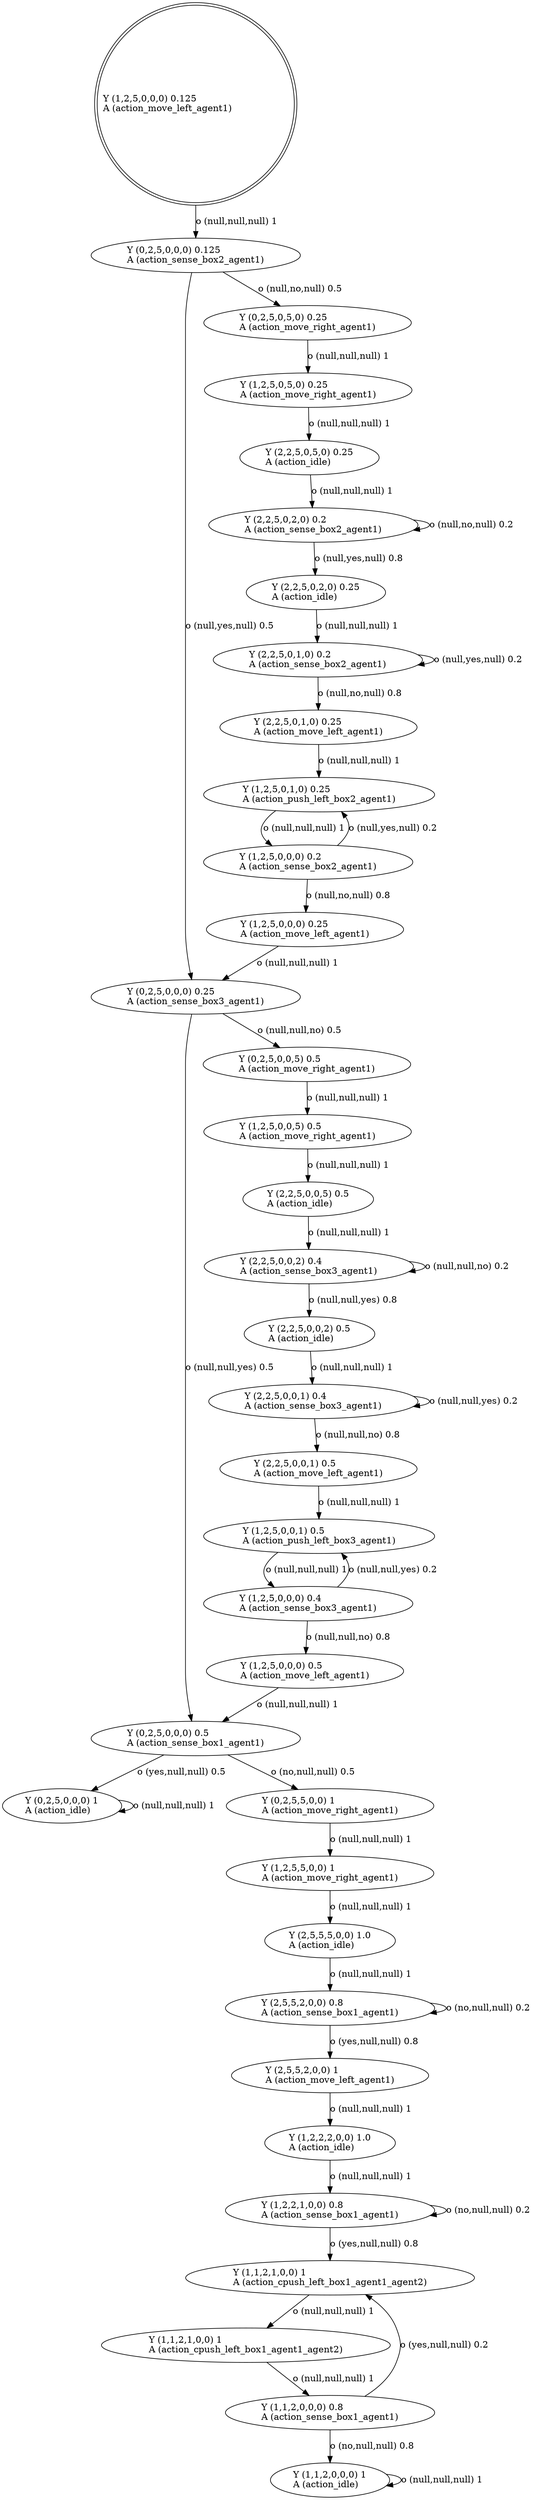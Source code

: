 digraph "G" {
root [label="Y (1,2,5,0,0,0) 0.125\lA (action_move_left_agent1)\l", labeljust="l", shape=doublecircle];
x0row70 [label="Y (2,5,5,2,0,0) 0.8\lA (action_sense_box1_agent1)\l"];
x0row62 [label="Y (2,5,5,5,0,0) 1.0\lA (action_idle)\l"];
x0row18 [label="Y (0,2,5,0,0,0) 0.25\lA (action_sense_box3_agent1)\l"];
x0row19 [label="Y (0,2,5,0,5,0) 0.25\lA (action_move_right_agent1)\l"];
x0row29 [label="Y (0,2,5,0,0,0) 0.5\lA (action_sense_box1_agent1)\l"];
x0row30 [label="Y (0,2,5,0,0,5) 0.5\lA (action_move_right_agent1)\l"];
x0row27 [label="Y (1,2,5,0,0,0) 0.25\lA (action_move_left_agent1)\l"];
x0row35 [label="Y (0,2,5,0,0,0) 1\lA (action_idle)\l"];
x0row36 [label="Y (0,2,5,5,0,0) 1\lA (action_move_right_agent1)\l"];
x0row37 [label="Y (1,2,5,0,0,0) 0.5\lA (action_move_left_agent1)\l"];
x0row72 [label="Y (2,5,5,2,0,0) 1\lA (action_move_left_agent1)\l"];
x0row171 [label="Y (2,2,5,0,0,2) 0.5\lA (action_idle)\l"];
x0row176 [label="Y (2,2,5,0,0,1) 0.4\lA (action_sense_box3_agent1)\l"];
x0row280 [label="Y (1,2,5,0,0,0) 0.2\lA (action_sense_box2_agent1)\l"];
x0row256 [label="Y (2,2,5,0,1,0) 0.2\lA (action_sense_box2_agent1)\l"];
x0row265 [label="Y (2,2,5,0,1,0) 0.25\lA (action_move_left_agent1)\l"];
x0row274 [label="Y (1,2,5,0,1,0) 0.25\lA (action_push_left_box2_agent1)\l"];
x0row231 [label="Y (2,2,5,0,5,0) 0.25\lA (action_idle)\l"];
x0row240 [label="Y (2,2,5,0,2,0) 0.2\lA (action_sense_box2_agent1)\l"];
x0row249 [label="Y (2,2,5,0,2,0) 0.25\lA (action_idle)\l"];
x0row221 [label="Y (1,2,5,0,5,0) 0.25\lA (action_move_right_agent1)\l"];
x0row193 [label="Y (1,2,5,0,0,1) 0.5\lA (action_push_left_box3_agent1)\l"];
x0row202 [label="Y (1,2,5,0,0,0) 0.4\lA (action_sense_box3_agent1)\l"];
x0row49 [label="Y (1,2,5,5,0,0) 1\lA (action_move_right_agent1)\l"];
x0row117 [label="Y (1,1,2,1,0,0) 1\lA (action_cpush_left_box1_agent1_agent2)\l"];
x0row101 [label="Y (1,2,2,1,0,0) 0.8\lA (action_sense_box1_agent1)\l"];
x0row125 [label="Y (1,1,2,0,0,0) 0.8\lA (action_sense_box1_agent1)\l"];
x0row129 [label="Y (1,1,2,0,0,0) 1\lA (action_idle)\l"];
x0row93 [label="Y (1,2,2,2,0,0) 1.0\lA (action_idle)\l"];
x0row149 [label="Y (1,2,5,0,0,5) 0.5\lA (action_move_right_agent1)\l"];
x0row156 [label="Y (2,2,5,0,0,5) 0.5\lA (action_idle)\l"];
x0row185 [label="Y (2,2,5,0,0,1) 0.5\lA (action_move_left_agent1)\l"];
x0row161 [label="Y (2,2,5,0,0,2) 0.4\lA (action_sense_box3_agent1)\l"];
x0row7 [label="Y (0,2,5,0,0,0) 0.125\lA (action_sense_box2_agent1)\l"];
x0row117_repeat_1 [label="Y (1,1,2,1,0,0) 1\lA (action_cpush_left_box1_agent1_agent2)\l"];
root -> x0row7  [key=0, label="o (null,null,null) 1\l"];
x0row70 -> x0row72  [key=0, label="o (yes,null,null) 0.8\l"];
x0row70 -> x0row70  [key=0, label="o (no,null,null) 0.2\l"];
x0row62 -> x0row70  [key=0, label="o (null,null,null) 1\l"];
x0row18 -> x0row29  [key=0, label="o (null,null,yes) 0.5\l"];
x0row18 -> x0row30  [key=0, label="o (null,null,no) 0.5\l"];
x0row19 -> x0row221  [key=0, label="o (null,null,null) 1\l"];
x0row29 -> x0row35  [key=0, label="o (yes,null,null) 0.5\l"];
x0row29 -> x0row36  [key=0, label="o (no,null,null) 0.5\l"];
x0row30 -> x0row149  [key=0, label="o (null,null,null) 1\l"];
x0row27 -> x0row18  [key=0, label="o (null,null,null) 1\l"];
x0row35 -> x0row35  [key=0, label="o (null,null,null) 1\l"];
x0row36 -> x0row49  [key=0, label="o (null,null,null) 1\l"];
x0row37 -> x0row29  [key=0, label="o (null,null,null) 1\l"];
x0row72 -> x0row93  [key=0, label="o (null,null,null) 1\l"];
x0row171 -> x0row176  [key=0, label="o (null,null,null) 1\l"];
x0row176 -> x0row185  [key=0, label="o (null,null,no) 0.8\l"];
x0row176 -> x0row176  [key=0, label="o (null,null,yes) 0.2\l"];
x0row280 -> x0row274  [key=0, label="o (null,yes,null) 0.2\l"];
x0row280 -> x0row27  [key=0, label="o (null,no,null) 0.8\l"];
x0row256 -> x0row265  [key=0, label="o (null,no,null) 0.8\l"];
x0row256 -> x0row256  [key=0, label="o (null,yes,null) 0.2\l"];
x0row265 -> x0row274  [key=0, label="o (null,null,null) 1\l"];
x0row274 -> x0row280  [key=0, label="o (null,null,null) 1\l"];
x0row231 -> x0row240  [key=0, label="o (null,null,null) 1\l"];
x0row240 -> x0row249  [key=0, label="o (null,yes,null) 0.8\l"];
x0row240 -> x0row240  [key=0, label="o (null,no,null) 0.2\l"];
x0row249 -> x0row256  [key=0, label="o (null,null,null) 1\l"];
x0row221 -> x0row231  [key=0, label="o (null,null,null) 1\l"];
x0row193 -> x0row202  [key=0, label="o (null,null,null) 1\l"];
x0row202 -> x0row193  [key=0, label="o (null,null,yes) 0.2\l"];
x0row202 -> x0row37  [key=0, label="o (null,null,no) 0.8\l"];
x0row49 -> x0row62  [key=0, label="o (null,null,null) 1\l"];
x0row117 -> x0row117_repeat_1  [key=0, label="o (null,null,null) 1\l"];
x0row101 -> x0row117  [key=0, label="o (yes,null,null) 0.8\l"];
x0row101 -> x0row101  [key=0, label="o (no,null,null) 0.2\l"];
x0row125 -> x0row117  [key=0, label="o (yes,null,null) 0.2\l"];
x0row125 -> x0row129  [key=0, label="o (no,null,null) 0.8\l"];
x0row129 -> x0row129  [key=0, label="o (null,null,null) 1\l"];
x0row93 -> x0row101  [key=0, label="o (null,null,null) 1\l"];
x0row149 -> x0row156  [key=0, label="o (null,null,null) 1\l"];
x0row156 -> x0row161  [key=0, label="o (null,null,null) 1\l"];
x0row185 -> x0row193  [key=0, label="o (null,null,null) 1\l"];
x0row161 -> x0row171  [key=0, label="o (null,null,yes) 0.8\l"];
x0row161 -> x0row161  [key=0, label="o (null,null,no) 0.2\l"];
x0row7 -> x0row18  [key=0, label="o (null,yes,null) 0.5\l"];
x0row7 -> x0row19  [key=0, label="o (null,no,null) 0.5\l"];
x0row117_repeat_1 -> x0row125  [key=0, label="o (null,null,null) 1\l"];
}
